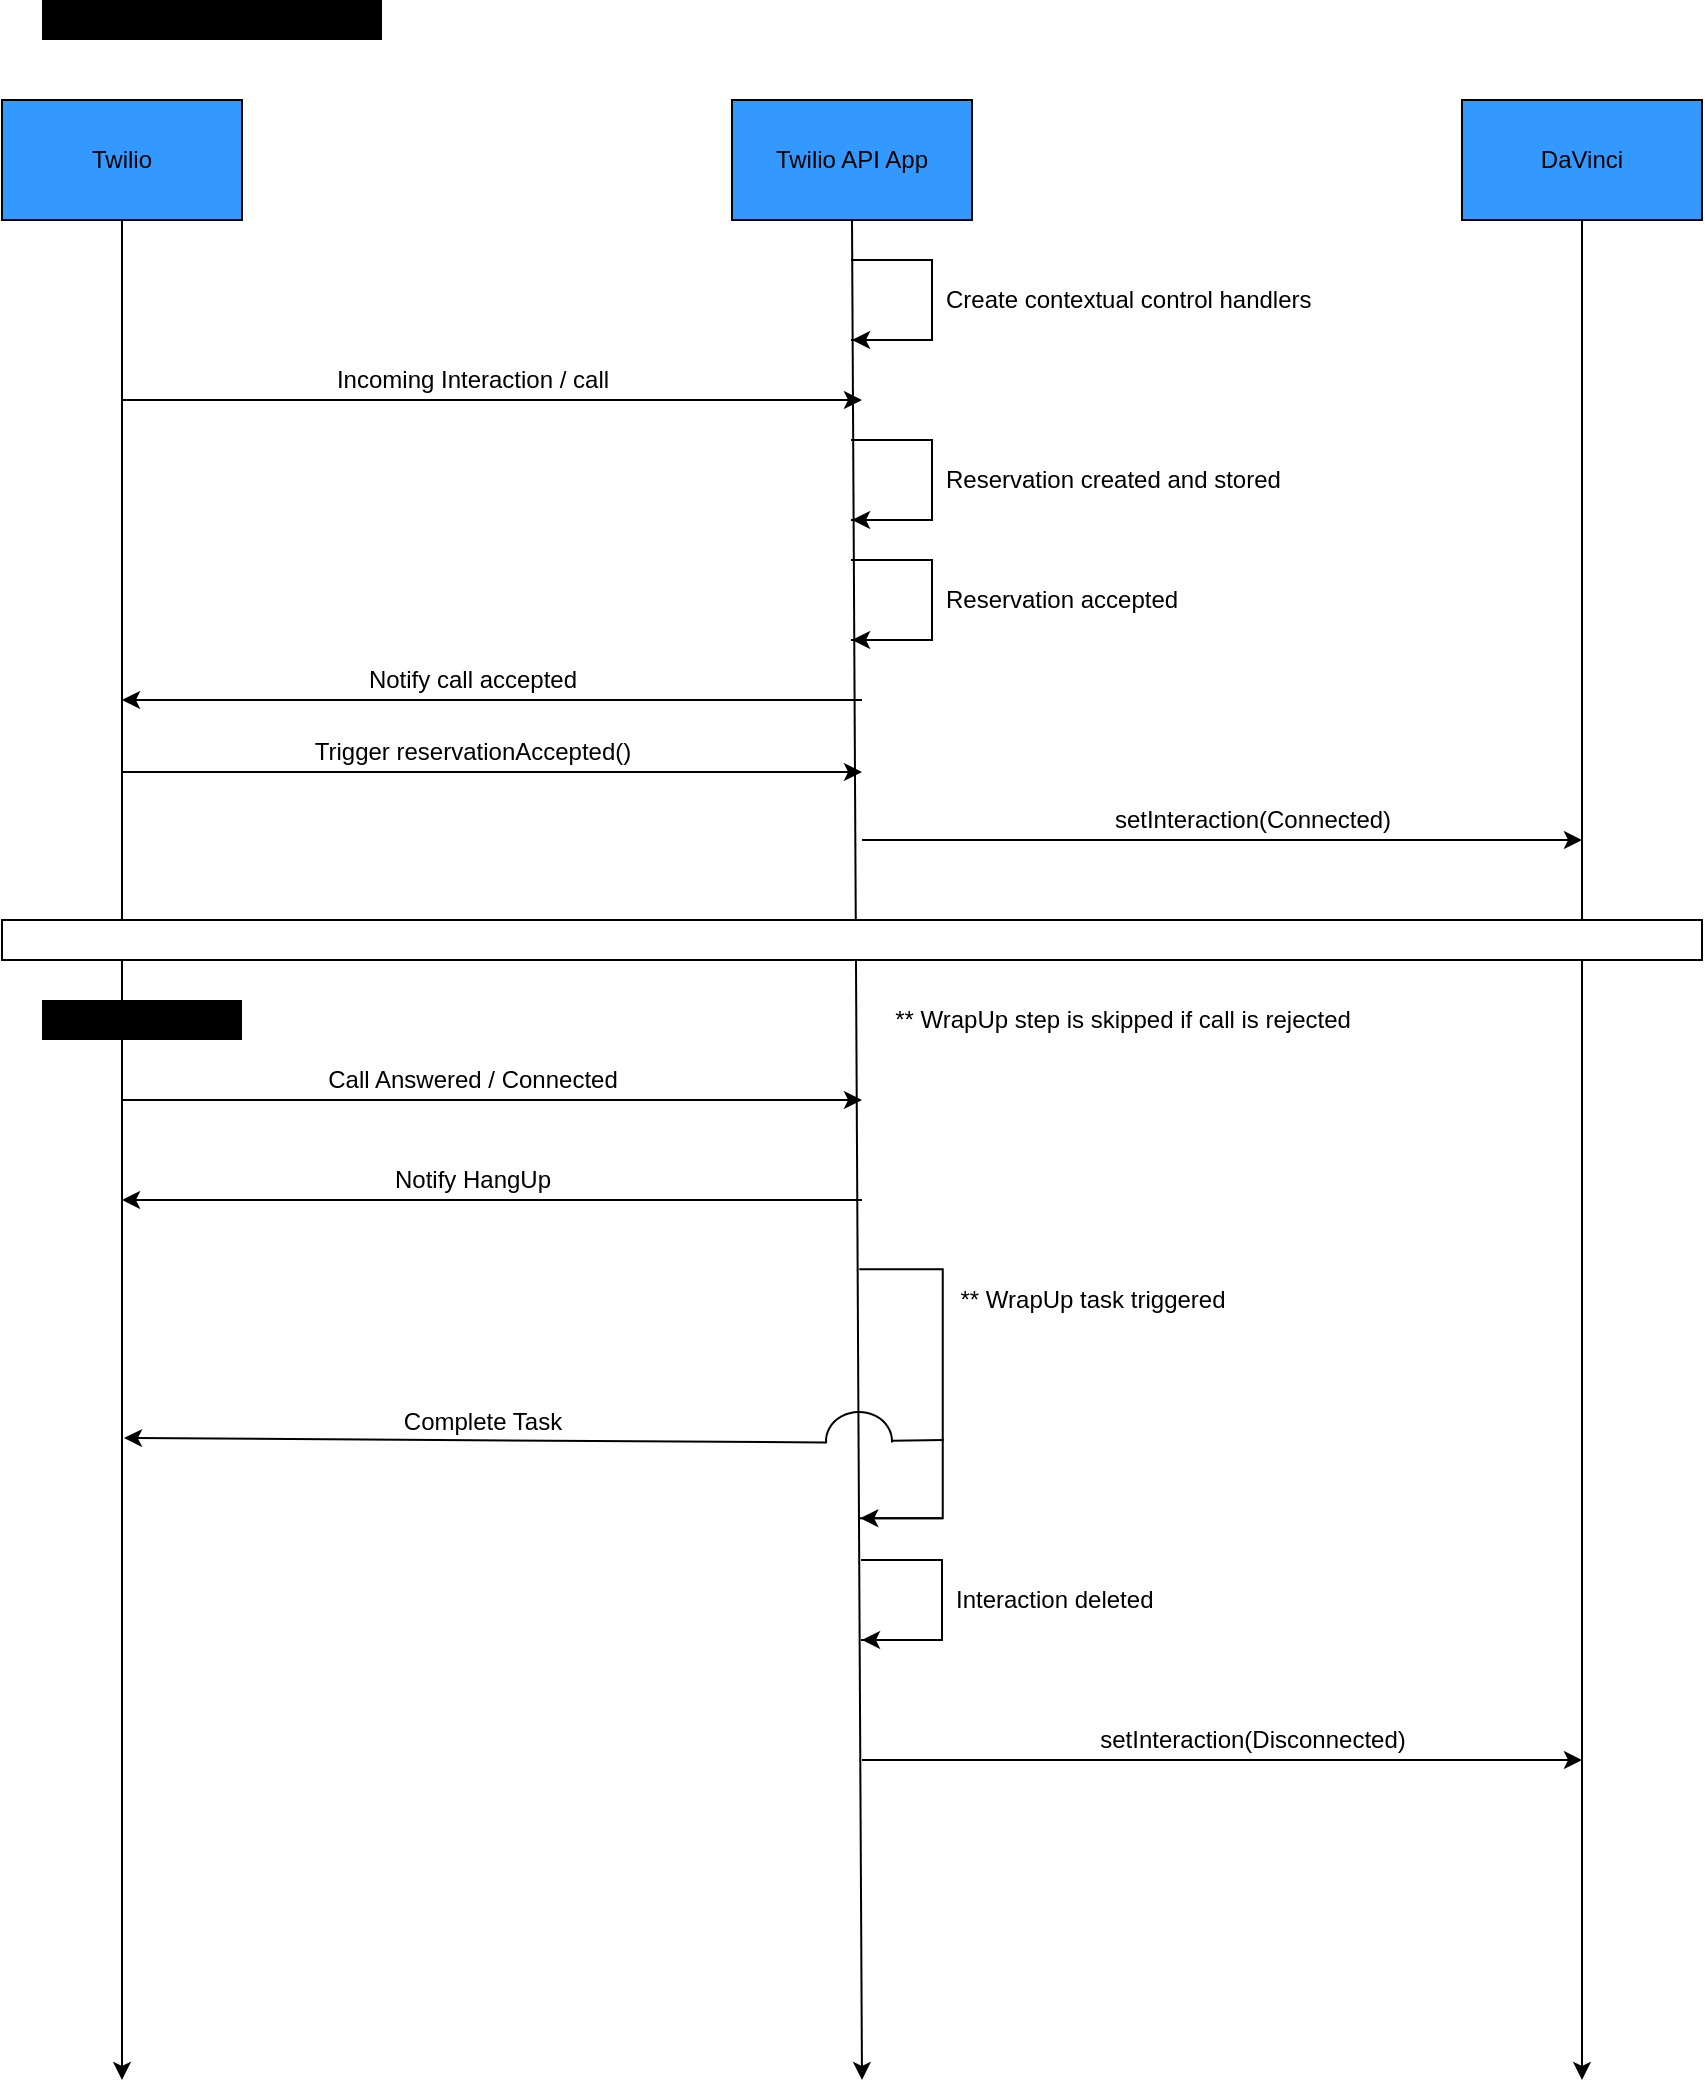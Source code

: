 <mxfile>
    <diagram id="4QNXg_eIbxqvVBrlYa_w" name="Page-1">
        <mxGraphModel dx="1194" dy="790" grid="1" gridSize="10" guides="1" tooltips="1" connect="1" arrows="1" fold="1" page="1" pageScale="1" pageWidth="850" pageHeight="1100" math="0" shadow="0">
            <root>
                <mxCell id="0"/>
                <mxCell id="1" parent="0"/>
                <mxCell id="2" value="Twilio" style="whiteSpace=wrap;html=1;fillColor=#3399FF;" parent="1" vertex="1">
                    <mxGeometry y="90" width="120" height="60" as="geometry"/>
                </mxCell>
                <mxCell id="3" value="Twilio API App" style="whiteSpace=wrap;html=1;fillColor=#3399FF;" parent="1" vertex="1">
                    <mxGeometry x="365" y="90" width="120" height="60" as="geometry"/>
                </mxCell>
                <mxCell id="4" value="DaVinci" style="whiteSpace=wrap;html=1;fillColor=#3399FF;" parent="1" vertex="1">
                    <mxGeometry x="730" y="90" width="120" height="60" as="geometry"/>
                </mxCell>
                <mxCell id="5" value="" style="endArrow=classic;html=1;exitX=0.5;exitY=1;exitDx=0;exitDy=0;" parent="1" source="2" edge="1">
                    <mxGeometry width="50" height="50" relative="1" as="geometry">
                        <mxPoint x="160" y="370" as="sourcePoint"/>
                        <mxPoint x="60" y="1080" as="targetPoint"/>
                    </mxGeometry>
                </mxCell>
                <mxCell id="6" value="" style="endArrow=classic;html=1;exitX=0.5;exitY=1;exitDx=0;exitDy=0;" parent="1" source="3" edge="1">
                    <mxGeometry width="50" height="50" relative="1" as="geometry">
                        <mxPoint x="470" y="390" as="sourcePoint"/>
                        <mxPoint x="430" y="1080" as="targetPoint"/>
                    </mxGeometry>
                </mxCell>
                <mxCell id="7" value="" style="endArrow=classic;html=1;exitX=0.5;exitY=1;exitDx=0;exitDy=0;" parent="1" source="4" edge="1">
                    <mxGeometry width="50" height="50" relative="1" as="geometry">
                        <mxPoint x="740" y="450" as="sourcePoint"/>
                        <mxPoint x="790" y="1080" as="targetPoint"/>
                    </mxGeometry>
                </mxCell>
                <mxCell id="10" value="" style="group" parent="1" vertex="1" connectable="0">
                    <mxGeometry x="425" y="170" width="40" height="40" as="geometry"/>
                </mxCell>
                <mxCell id="8" value="" style="shape=partialRectangle;whiteSpace=wrap;html=1;bottom=1;right=1;left=1;top=0;fillColor=none;routingCenterX=-0.5;rotation=-90;" parent="10" vertex="1">
                    <mxGeometry width="40" height="40" as="geometry"/>
                </mxCell>
                <mxCell id="9" value="" style="endArrow=classic;html=1;exitX=0;exitY=1;exitDx=0;exitDy=0;entryX=0;entryY=0;entryDx=0;entryDy=0;" parent="10" source="8" target="8" edge="1">
                    <mxGeometry width="50" height="50" relative="1" as="geometry">
                        <mxPoint x="50" y="210" as="sourcePoint"/>
                        <mxPoint x="100" y="160" as="targetPoint"/>
                    </mxGeometry>
                </mxCell>
                <mxCell id="11" value="Create contextual control handlers" style="text;html=1;align=left;verticalAlign=middle;resizable=0;points=[];autosize=1;strokeColor=none;" parent="1" vertex="1">
                    <mxGeometry x="470" y="180" width="200" height="20" as="geometry"/>
                </mxCell>
                <mxCell id="12" value="" style="endArrow=classic;html=1;" parent="1" edge="1">
                    <mxGeometry width="50" height="50" relative="1" as="geometry">
                        <mxPoint x="60" y="240" as="sourcePoint"/>
                        <mxPoint x="430" y="240" as="targetPoint"/>
                    </mxGeometry>
                </mxCell>
                <mxCell id="13" value="Incoming Interaction / call" style="text;html=1;align=center;verticalAlign=middle;resizable=0;points=[];autosize=1;strokeColor=none;" parent="1" vertex="1">
                    <mxGeometry x="160" y="220" width="150" height="20" as="geometry"/>
                </mxCell>
                <mxCell id="14" value="" style="group" parent="1" vertex="1" connectable="0">
                    <mxGeometry x="425" y="260" width="40" height="40" as="geometry"/>
                </mxCell>
                <mxCell id="15" value="" style="shape=partialRectangle;whiteSpace=wrap;html=1;bottom=1;right=1;left=1;top=0;fillColor=none;routingCenterX=-0.5;rotation=-90;" parent="14" vertex="1">
                    <mxGeometry width="40" height="40" as="geometry"/>
                </mxCell>
                <mxCell id="16" value="" style="endArrow=classic;html=1;exitX=0;exitY=1;exitDx=0;exitDy=0;entryX=0;entryY=0;entryDx=0;entryDy=0;" parent="14" source="15" target="15" edge="1">
                    <mxGeometry width="50" height="50" relative="1" as="geometry">
                        <mxPoint x="50" y="210" as="sourcePoint"/>
                        <mxPoint x="100" y="160" as="targetPoint"/>
                    </mxGeometry>
                </mxCell>
                <mxCell id="17" value="Reservation created and stored" style="text;html=1;align=left;verticalAlign=middle;resizable=0;points=[];autosize=1;strokeColor=none;" parent="1" vertex="1">
                    <mxGeometry x="470" y="270" width="180" height="20" as="geometry"/>
                </mxCell>
                <mxCell id="18" value="" style="group" parent="1" vertex="1" connectable="0">
                    <mxGeometry x="425" y="320" width="40" height="40" as="geometry"/>
                </mxCell>
                <mxCell id="19" value="" style="shape=partialRectangle;whiteSpace=wrap;html=1;bottom=1;right=1;left=1;top=0;fillColor=none;routingCenterX=-0.5;rotation=-90;" parent="18" vertex="1">
                    <mxGeometry width="40" height="40" as="geometry"/>
                </mxCell>
                <mxCell id="20" value="" style="endArrow=classic;html=1;exitX=0;exitY=1;exitDx=0;exitDy=0;entryX=0;entryY=0;entryDx=0;entryDy=0;" parent="18" source="19" target="19" edge="1">
                    <mxGeometry width="50" height="50" relative="1" as="geometry">
                        <mxPoint x="50" y="210" as="sourcePoint"/>
                        <mxPoint x="100" y="160" as="targetPoint"/>
                    </mxGeometry>
                </mxCell>
                <mxCell id="21" value="Reservation accepted" style="text;html=1;align=left;verticalAlign=middle;resizable=0;points=[];autosize=1;strokeColor=none;" parent="1" vertex="1">
                    <mxGeometry x="470" y="330" width="130" height="20" as="geometry"/>
                </mxCell>
                <mxCell id="22" value="" style="endArrow=classic;html=1;" parent="1" edge="1">
                    <mxGeometry width="50" height="50" relative="1" as="geometry">
                        <mxPoint x="430" y="390" as="sourcePoint"/>
                        <mxPoint x="60" y="390" as="targetPoint"/>
                    </mxGeometry>
                </mxCell>
                <mxCell id="23" value="Notify call accepted" style="text;html=1;align=center;verticalAlign=middle;resizable=0;points=[];autosize=1;strokeColor=none;" parent="1" vertex="1">
                    <mxGeometry x="175" y="370" width="120" height="20" as="geometry"/>
                </mxCell>
                <mxCell id="24" value="" style="endArrow=classic;html=1;" parent="1" edge="1">
                    <mxGeometry width="50" height="50" relative="1" as="geometry">
                        <mxPoint x="60" y="426" as="sourcePoint"/>
                        <mxPoint x="430" y="426" as="targetPoint"/>
                    </mxGeometry>
                </mxCell>
                <mxCell id="25" value="Trigger reservationAccepted()" style="text;html=1;align=center;verticalAlign=middle;resizable=0;points=[];autosize=1;strokeColor=none;" parent="1" vertex="1">
                    <mxGeometry x="150" y="406" width="170" height="20" as="geometry"/>
                </mxCell>
                <mxCell id="26" value="" style="endArrow=classic;html=1;" parent="1" edge="1">
                    <mxGeometry width="50" height="50" relative="1" as="geometry">
                        <mxPoint x="430" y="460" as="sourcePoint"/>
                        <mxPoint x="790" y="460" as="targetPoint"/>
                    </mxGeometry>
                </mxCell>
                <mxCell id="27" value="setInteraction(Connected)" style="text;html=1;align=center;verticalAlign=middle;resizable=0;points=[];autosize=1;strokeColor=none;" parent="1" vertex="1">
                    <mxGeometry x="550" y="440" width="150" height="20" as="geometry"/>
                </mxCell>
                <mxCell id="28" value="Answer / Outbound call made" style="text;html=1;align=center;verticalAlign=middle;resizable=0;points=[];autosize=1;strokeColor=none;fillColor=#000000;" parent="1" vertex="1">
                    <mxGeometry x="20" y="40" width="170" height="20" as="geometry"/>
                </mxCell>
                <mxCell id="29" value="" style="whiteSpace=wrap;html=1;fillColor=#FFFFFF;" parent="1" vertex="1">
                    <mxGeometry y="500" width="850" height="20" as="geometry"/>
                </mxCell>
                <mxCell id="30" value="HangUp / Reject" style="text;html=1;align=center;verticalAlign=middle;resizable=0;points=[];autosize=1;strokeColor=none;fillColor=#000000;" parent="1" vertex="1">
                    <mxGeometry x="20" y="540" width="100" height="20" as="geometry"/>
                </mxCell>
                <mxCell id="31" value="" style="endArrow=classic;html=1;" parent="1" edge="1">
                    <mxGeometry width="50" height="50" relative="1" as="geometry">
                        <mxPoint x="60" y="590" as="sourcePoint"/>
                        <mxPoint x="430" y="590" as="targetPoint"/>
                    </mxGeometry>
                </mxCell>
                <mxCell id="32" value="Call Answered / Connected" style="text;html=1;align=center;verticalAlign=middle;resizable=0;points=[];autosize=1;strokeColor=none;" parent="1" vertex="1">
                    <mxGeometry x="155" y="570" width="160" height="20" as="geometry"/>
                </mxCell>
                <mxCell id="33" value="" style="group" parent="1" vertex="1" connectable="0">
                    <mxGeometry x="430" y="680" width="195" height="145" as="geometry"/>
                </mxCell>
                <mxCell id="34" value="" style="shape=partialRectangle;whiteSpace=wrap;html=1;bottom=1;right=1;left=1;top=0;fillColor=none;routingCenterX=-0.5;rotation=-90;" parent="33" vertex="1">
                    <mxGeometry x="-42.5" y="36.25" width="124.5" height="41.25" as="geometry"/>
                </mxCell>
                <mxCell id="35" value="" style="endArrow=classic;html=1;exitX=0;exitY=1;exitDx=0;exitDy=0;entryX=0;entryY=0;entryDx=0;entryDy=0;" parent="33" source="34" target="34" edge="1">
                    <mxGeometry width="50" height="50" relative="1" as="geometry">
                        <mxPoint x="50" y="420" as="sourcePoint"/>
                        <mxPoint x="100" y="320" as="targetPoint"/>
                    </mxGeometry>
                </mxCell>
                <mxCell id="46" value="" style="group" parent="33" vertex="1" connectable="0">
                    <mxGeometry y="140" width="40" height="40" as="geometry"/>
                </mxCell>
                <mxCell id="47" value="" style="shape=partialRectangle;whiteSpace=wrap;html=1;bottom=1;right=1;left=1;top=0;fillColor=none;routingCenterX=-0.5;rotation=-90;" parent="46" vertex="1">
                    <mxGeometry width="40" height="40" as="geometry"/>
                </mxCell>
                <mxCell id="48" value="" style="endArrow=classic;html=1;exitX=0;exitY=1;exitDx=0;exitDy=0;entryX=0;entryY=0;entryDx=0;entryDy=0;" parent="46" source="47" target="47" edge="1">
                    <mxGeometry width="50" height="50" relative="1" as="geometry">
                        <mxPoint x="50" y="210" as="sourcePoint"/>
                        <mxPoint x="100" y="160" as="targetPoint"/>
                    </mxGeometry>
                </mxCell>
                <mxCell id="49" value="Interaction deleted" style="text;html=1;align=left;verticalAlign=middle;resizable=0;points=[];autosize=1;strokeColor=none;" parent="33" vertex="1">
                    <mxGeometry x="45" y="150" width="110" height="20" as="geometry"/>
                </mxCell>
                <mxCell id="36" value="** WrapUp task triggered" style="text;html=1;align=center;verticalAlign=middle;resizable=0;points=[];autosize=1;strokeColor=none;" parent="33" vertex="1">
                    <mxGeometry x="40" width="150" height="20" as="geometry"/>
                </mxCell>
                <mxCell id="39" value="" style="endArrow=classic;html=1;" parent="1" edge="1">
                    <mxGeometry width="50" height="50" relative="1" as="geometry">
                        <mxPoint x="430" y="640" as="sourcePoint"/>
                        <mxPoint x="60" y="640" as="targetPoint"/>
                    </mxGeometry>
                </mxCell>
                <mxCell id="40" value="Notify HangUp" style="text;html=1;align=center;verticalAlign=middle;resizable=0;points=[];autosize=1;strokeColor=none;" parent="1" vertex="1">
                    <mxGeometry x="190" y="620" width="90" height="20" as="geometry"/>
                </mxCell>
                <mxCell id="51" value="" style="endArrow=classic;html=1;" parent="1" edge="1">
                    <mxGeometry width="50" height="50" relative="1" as="geometry">
                        <mxPoint x="430" y="920" as="sourcePoint"/>
                        <mxPoint x="790" y="920" as="targetPoint"/>
                    </mxGeometry>
                </mxCell>
                <mxCell id="52" value="setInteraction(Disconnected)" style="text;html=1;align=center;verticalAlign=middle;resizable=0;points=[];autosize=1;strokeColor=none;" parent="1" vertex="1">
                    <mxGeometry x="540" y="900" width="170" height="20" as="geometry"/>
                </mxCell>
                <mxCell id="54" value="Complete Task" style="text;html=1;align=center;verticalAlign=middle;resizable=0;points=[];autosize=1;strokeColor=none;" parent="1" vertex="1">
                    <mxGeometry x="195" y="740.5" width="90" height="20" as="geometry"/>
                </mxCell>
                <mxCell id="55" value="** WrapUp step is skipped if call is rejected" style="text;html=1;align=center;verticalAlign=middle;resizable=0;points=[];autosize=1;strokeColor=none;" parent="1" vertex="1">
                    <mxGeometry x="440" y="540" width="240" height="20" as="geometry"/>
                </mxCell>
                <mxCell id="60" value="" style="endArrow=classic;html=1;exitX=0;exitY=0.525;exitDx=0;exitDy=0;exitPerimeter=0;" parent="1" source="61" edge="1">
                    <mxGeometry width="50" height="50" relative="1" as="geometry">
                        <mxPoint x="391" y="759" as="sourcePoint"/>
                        <mxPoint x="61" y="759" as="targetPoint"/>
                    </mxGeometry>
                </mxCell>
                <mxCell id="61" value="" style="verticalLabelPosition=bottom;verticalAlign=top;html=1;shape=mxgraph.basic.arc;startAngle=0.737;endAngle=0.258;fillColor=none;" parent="1" vertex="1">
                    <mxGeometry x="412" y="746" width="33" height="29" as="geometry"/>
                </mxCell>
                <mxCell id="62" value="" style="endArrow=none;html=1;entryX=0.314;entryY=1.015;entryDx=0;entryDy=0;entryPerimeter=0;" parent="1" source="61" target="34" edge="1">
                    <mxGeometry width="50" height="50" relative="1" as="geometry">
                        <mxPoint x="260" y="880" as="sourcePoint"/>
                        <mxPoint x="470" y="761" as="targetPoint"/>
                    </mxGeometry>
                </mxCell>
            </root>
        </mxGraphModel>
    </diagram>
</mxfile>
